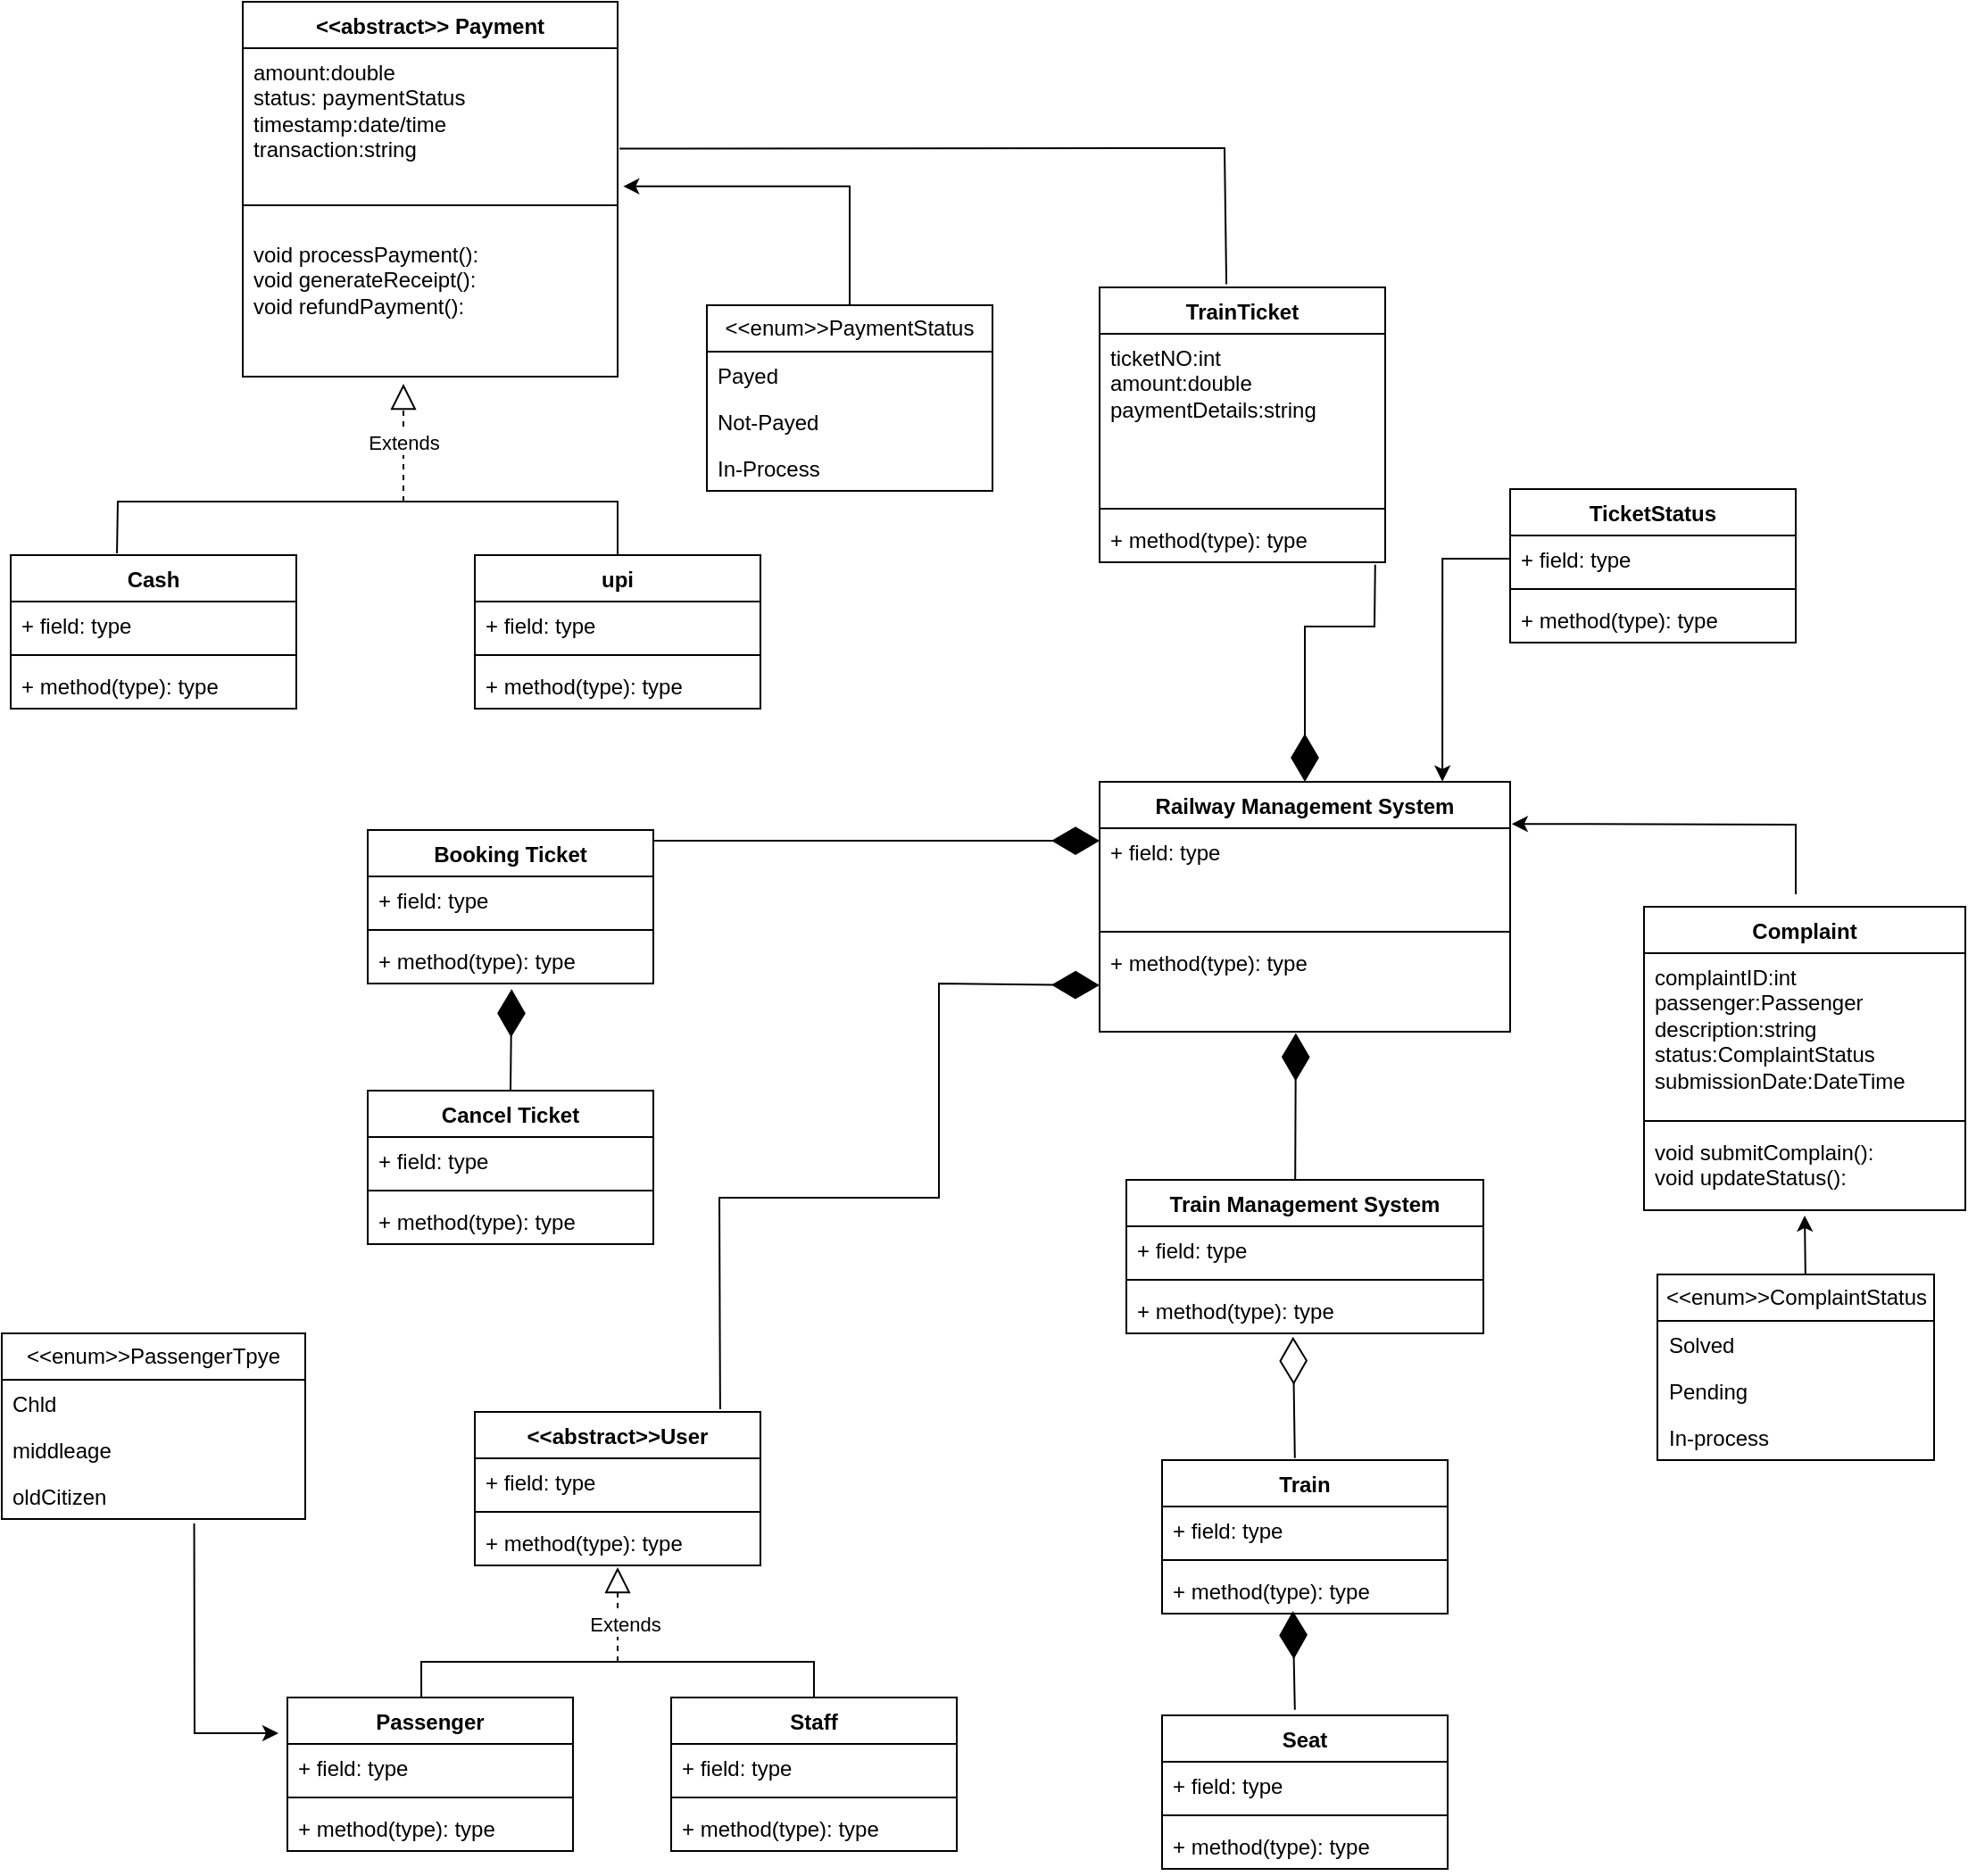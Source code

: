 <mxfile version="26.1.3">
  <diagram name="Page-1" id="0LplpwugG9WD71_XOVl7">
    <mxGraphModel dx="1831" dy="1996" grid="1" gridSize="10" guides="1" tooltips="1" connect="1" arrows="1" fold="1" page="1" pageScale="1" pageWidth="850" pageHeight="1100" math="0" shadow="0">
      <root>
        <mxCell id="0" />
        <mxCell id="1" parent="0" />
        <mxCell id="DMNaxNaqKt3KZPqngeq9-5" value="&amp;lt;&amp;lt;enum&amp;gt;&amp;gt;PaymentStatus" style="swimlane;fontStyle=0;childLayout=stackLayout;horizontal=1;startSize=26;fillColor=none;horizontalStack=0;resizeParent=1;resizeParentMax=0;resizeLast=0;collapsible=1;marginBottom=0;whiteSpace=wrap;html=1;" vertex="1" parent="1">
          <mxGeometry x="670" y="-140" width="160" height="104" as="geometry" />
        </mxCell>
        <mxCell id="DMNaxNaqKt3KZPqngeq9-6" value="Payed" style="text;strokeColor=none;fillColor=none;align=left;verticalAlign=top;spacingLeft=4;spacingRight=4;overflow=hidden;rotatable=0;points=[[0,0.5],[1,0.5]];portConstraint=eastwest;whiteSpace=wrap;html=1;" vertex="1" parent="DMNaxNaqKt3KZPqngeq9-5">
          <mxGeometry y="26" width="160" height="26" as="geometry" />
        </mxCell>
        <mxCell id="DMNaxNaqKt3KZPqngeq9-7" value="Not-Payed" style="text;strokeColor=none;fillColor=none;align=left;verticalAlign=top;spacingLeft=4;spacingRight=4;overflow=hidden;rotatable=0;points=[[0,0.5],[1,0.5]];portConstraint=eastwest;whiteSpace=wrap;html=1;" vertex="1" parent="DMNaxNaqKt3KZPqngeq9-5">
          <mxGeometry y="52" width="160" height="26" as="geometry" />
        </mxCell>
        <mxCell id="DMNaxNaqKt3KZPqngeq9-8" value="In-Process" style="text;strokeColor=none;fillColor=none;align=left;verticalAlign=top;spacingLeft=4;spacingRight=4;overflow=hidden;rotatable=0;points=[[0,0.5],[1,0.5]];portConstraint=eastwest;whiteSpace=wrap;html=1;" vertex="1" parent="DMNaxNaqKt3KZPqngeq9-5">
          <mxGeometry y="78" width="160" height="26" as="geometry" />
        </mxCell>
        <mxCell id="DMNaxNaqKt3KZPqngeq9-9" value="&amp;lt;&amp;lt;enum&amp;gt;&amp;gt;PassengerTpye" style="swimlane;fontStyle=0;childLayout=stackLayout;horizontal=1;startSize=26;fillColor=none;horizontalStack=0;resizeParent=1;resizeParentMax=0;resizeLast=0;collapsible=1;marginBottom=0;whiteSpace=wrap;html=1;" vertex="1" parent="1">
          <mxGeometry x="275" y="436" width="170" height="104" as="geometry" />
        </mxCell>
        <mxCell id="DMNaxNaqKt3KZPqngeq9-10" value="Chld" style="text;strokeColor=none;fillColor=none;align=left;verticalAlign=top;spacingLeft=4;spacingRight=4;overflow=hidden;rotatable=0;points=[[0,0.5],[1,0.5]];portConstraint=eastwest;whiteSpace=wrap;html=1;" vertex="1" parent="DMNaxNaqKt3KZPqngeq9-9">
          <mxGeometry y="26" width="170" height="26" as="geometry" />
        </mxCell>
        <mxCell id="DMNaxNaqKt3KZPqngeq9-11" value="middleage" style="text;strokeColor=none;fillColor=none;align=left;verticalAlign=top;spacingLeft=4;spacingRight=4;overflow=hidden;rotatable=0;points=[[0,0.5],[1,0.5]];portConstraint=eastwest;whiteSpace=wrap;html=1;" vertex="1" parent="DMNaxNaqKt3KZPqngeq9-9">
          <mxGeometry y="52" width="170" height="26" as="geometry" />
        </mxCell>
        <mxCell id="DMNaxNaqKt3KZPqngeq9-12" value="oldCitizen" style="text;strokeColor=none;fillColor=none;align=left;verticalAlign=top;spacingLeft=4;spacingRight=4;overflow=hidden;rotatable=0;points=[[0,0.5],[1,0.5]];portConstraint=eastwest;whiteSpace=wrap;html=1;" vertex="1" parent="DMNaxNaqKt3KZPqngeq9-9">
          <mxGeometry y="78" width="170" height="26" as="geometry" />
        </mxCell>
        <mxCell id="DMNaxNaqKt3KZPqngeq9-17" value="upi" style="swimlane;fontStyle=1;align=center;verticalAlign=top;childLayout=stackLayout;horizontal=1;startSize=26;horizontalStack=0;resizeParent=1;resizeParentMax=0;resizeLast=0;collapsible=1;marginBottom=0;whiteSpace=wrap;html=1;" vertex="1" parent="1">
          <mxGeometry x="540" width="160" height="86" as="geometry" />
        </mxCell>
        <mxCell id="DMNaxNaqKt3KZPqngeq9-18" value="+ field: type" style="text;strokeColor=none;fillColor=none;align=left;verticalAlign=top;spacingLeft=4;spacingRight=4;overflow=hidden;rotatable=0;points=[[0,0.5],[1,0.5]];portConstraint=eastwest;whiteSpace=wrap;html=1;" vertex="1" parent="DMNaxNaqKt3KZPqngeq9-17">
          <mxGeometry y="26" width="160" height="26" as="geometry" />
        </mxCell>
        <mxCell id="DMNaxNaqKt3KZPqngeq9-19" value="" style="line;strokeWidth=1;fillColor=none;align=left;verticalAlign=middle;spacingTop=-1;spacingLeft=3;spacingRight=3;rotatable=0;labelPosition=right;points=[];portConstraint=eastwest;strokeColor=inherit;" vertex="1" parent="DMNaxNaqKt3KZPqngeq9-17">
          <mxGeometry y="52" width="160" height="8" as="geometry" />
        </mxCell>
        <mxCell id="DMNaxNaqKt3KZPqngeq9-20" value="+ method(type): type" style="text;strokeColor=none;fillColor=none;align=left;verticalAlign=top;spacingLeft=4;spacingRight=4;overflow=hidden;rotatable=0;points=[[0,0.5],[1,0.5]];portConstraint=eastwest;whiteSpace=wrap;html=1;" vertex="1" parent="DMNaxNaqKt3KZPqngeq9-17">
          <mxGeometry y="60" width="160" height="26" as="geometry" />
        </mxCell>
        <mxCell id="DMNaxNaqKt3KZPqngeq9-21" value="Railway Management System" style="swimlane;fontStyle=1;align=center;verticalAlign=top;childLayout=stackLayout;horizontal=1;startSize=26;horizontalStack=0;resizeParent=1;resizeParentMax=0;resizeLast=0;collapsible=1;marginBottom=0;whiteSpace=wrap;html=1;" vertex="1" parent="1">
          <mxGeometry x="890" y="127" width="230" height="140" as="geometry" />
        </mxCell>
        <mxCell id="DMNaxNaqKt3KZPqngeq9-22" value="+ field: type" style="text;strokeColor=none;fillColor=none;align=left;verticalAlign=top;spacingLeft=4;spacingRight=4;overflow=hidden;rotatable=0;points=[[0,0.5],[1,0.5]];portConstraint=eastwest;whiteSpace=wrap;html=1;" vertex="1" parent="DMNaxNaqKt3KZPqngeq9-21">
          <mxGeometry y="26" width="230" height="54" as="geometry" />
        </mxCell>
        <mxCell id="DMNaxNaqKt3KZPqngeq9-23" value="" style="line;strokeWidth=1;fillColor=none;align=left;verticalAlign=middle;spacingTop=-1;spacingLeft=3;spacingRight=3;rotatable=0;labelPosition=right;points=[];portConstraint=eastwest;strokeColor=inherit;" vertex="1" parent="DMNaxNaqKt3KZPqngeq9-21">
          <mxGeometry y="80" width="230" height="8" as="geometry" />
        </mxCell>
        <mxCell id="DMNaxNaqKt3KZPqngeq9-24" value="+ method(type): type" style="text;strokeColor=none;fillColor=none;align=left;verticalAlign=top;spacingLeft=4;spacingRight=4;overflow=hidden;rotatable=0;points=[[0,0.5],[1,0.5]];portConstraint=eastwest;whiteSpace=wrap;html=1;" vertex="1" parent="DMNaxNaqKt3KZPqngeq9-21">
          <mxGeometry y="88" width="230" height="52" as="geometry" />
        </mxCell>
        <mxCell id="DMNaxNaqKt3KZPqngeq9-25" value="Complaint" style="swimlane;fontStyle=1;align=center;verticalAlign=top;childLayout=stackLayout;horizontal=1;startSize=26;horizontalStack=0;resizeParent=1;resizeParentMax=0;resizeLast=0;collapsible=1;marginBottom=0;whiteSpace=wrap;html=1;" vertex="1" parent="1">
          <mxGeometry x="1195" y="197" width="180" height="170" as="geometry" />
        </mxCell>
        <mxCell id="DMNaxNaqKt3KZPqngeq9-26" value="complaintID:int&lt;div&gt;passenger:Passenger&lt;/div&gt;&lt;div&gt;description:string&lt;/div&gt;&lt;div&gt;status:ComplaintStatus&lt;/div&gt;&lt;div&gt;submissionDate:DateTime&lt;/div&gt;" style="text;strokeColor=none;fillColor=none;align=left;verticalAlign=top;spacingLeft=4;spacingRight=4;overflow=hidden;rotatable=0;points=[[0,0.5],[1,0.5]];portConstraint=eastwest;whiteSpace=wrap;html=1;" vertex="1" parent="DMNaxNaqKt3KZPqngeq9-25">
          <mxGeometry y="26" width="180" height="90" as="geometry" />
        </mxCell>
        <mxCell id="DMNaxNaqKt3KZPqngeq9-27" value="" style="line;strokeWidth=1;fillColor=none;align=left;verticalAlign=middle;spacingTop=-1;spacingLeft=3;spacingRight=3;rotatable=0;labelPosition=right;points=[];portConstraint=eastwest;strokeColor=inherit;" vertex="1" parent="DMNaxNaqKt3KZPqngeq9-25">
          <mxGeometry y="116" width="180" height="8" as="geometry" />
        </mxCell>
        <mxCell id="DMNaxNaqKt3KZPqngeq9-28" value="void submitComplain():&lt;div&gt;void updateStatus():&lt;/div&gt;" style="text;strokeColor=none;fillColor=none;align=left;verticalAlign=top;spacingLeft=4;spacingRight=4;overflow=hidden;rotatable=0;points=[[0,0.5],[1,0.5]];portConstraint=eastwest;whiteSpace=wrap;html=1;" vertex="1" parent="DMNaxNaqKt3KZPqngeq9-25">
          <mxGeometry y="124" width="180" height="46" as="geometry" />
        </mxCell>
        <mxCell id="DMNaxNaqKt3KZPqngeq9-29" value="Train Management System" style="swimlane;fontStyle=1;align=center;verticalAlign=top;childLayout=stackLayout;horizontal=1;startSize=26;horizontalStack=0;resizeParent=1;resizeParentMax=0;resizeLast=0;collapsible=1;marginBottom=0;whiteSpace=wrap;html=1;" vertex="1" parent="1">
          <mxGeometry x="905" y="350" width="200" height="86" as="geometry" />
        </mxCell>
        <mxCell id="DMNaxNaqKt3KZPqngeq9-30" value="+ field: type" style="text;strokeColor=none;fillColor=none;align=left;verticalAlign=top;spacingLeft=4;spacingRight=4;overflow=hidden;rotatable=0;points=[[0,0.5],[1,0.5]];portConstraint=eastwest;whiteSpace=wrap;html=1;" vertex="1" parent="DMNaxNaqKt3KZPqngeq9-29">
          <mxGeometry y="26" width="200" height="26" as="geometry" />
        </mxCell>
        <mxCell id="DMNaxNaqKt3KZPqngeq9-31" value="" style="line;strokeWidth=1;fillColor=none;align=left;verticalAlign=middle;spacingTop=-1;spacingLeft=3;spacingRight=3;rotatable=0;labelPosition=right;points=[];portConstraint=eastwest;strokeColor=inherit;" vertex="1" parent="DMNaxNaqKt3KZPqngeq9-29">
          <mxGeometry y="52" width="200" height="8" as="geometry" />
        </mxCell>
        <mxCell id="DMNaxNaqKt3KZPqngeq9-32" value="+ method(type): type" style="text;strokeColor=none;fillColor=none;align=left;verticalAlign=top;spacingLeft=4;spacingRight=4;overflow=hidden;rotatable=0;points=[[0,0.5],[1,0.5]];portConstraint=eastwest;whiteSpace=wrap;html=1;" vertex="1" parent="DMNaxNaqKt3KZPqngeq9-29">
          <mxGeometry y="60" width="200" height="26" as="geometry" />
        </mxCell>
        <mxCell id="DMNaxNaqKt3KZPqngeq9-33" value="Train" style="swimlane;fontStyle=1;align=center;verticalAlign=top;childLayout=stackLayout;horizontal=1;startSize=26;horizontalStack=0;resizeParent=1;resizeParentMax=0;resizeLast=0;collapsible=1;marginBottom=0;whiteSpace=wrap;html=1;" vertex="1" parent="1">
          <mxGeometry x="925" y="507" width="160" height="86" as="geometry" />
        </mxCell>
        <mxCell id="DMNaxNaqKt3KZPqngeq9-34" value="+ field: type" style="text;strokeColor=none;fillColor=none;align=left;verticalAlign=top;spacingLeft=4;spacingRight=4;overflow=hidden;rotatable=0;points=[[0,0.5],[1,0.5]];portConstraint=eastwest;whiteSpace=wrap;html=1;" vertex="1" parent="DMNaxNaqKt3KZPqngeq9-33">
          <mxGeometry y="26" width="160" height="26" as="geometry" />
        </mxCell>
        <mxCell id="DMNaxNaqKt3KZPqngeq9-35" value="" style="line;strokeWidth=1;fillColor=none;align=left;verticalAlign=middle;spacingTop=-1;spacingLeft=3;spacingRight=3;rotatable=0;labelPosition=right;points=[];portConstraint=eastwest;strokeColor=inherit;" vertex="1" parent="DMNaxNaqKt3KZPqngeq9-33">
          <mxGeometry y="52" width="160" height="8" as="geometry" />
        </mxCell>
        <mxCell id="DMNaxNaqKt3KZPqngeq9-36" value="+ method(type): type" style="text;strokeColor=none;fillColor=none;align=left;verticalAlign=top;spacingLeft=4;spacingRight=4;overflow=hidden;rotatable=0;points=[[0,0.5],[1,0.5]];portConstraint=eastwest;whiteSpace=wrap;html=1;" vertex="1" parent="DMNaxNaqKt3KZPqngeq9-33">
          <mxGeometry y="60" width="160" height="26" as="geometry" />
        </mxCell>
        <mxCell id="DMNaxNaqKt3KZPqngeq9-37" value="Seat" style="swimlane;fontStyle=1;align=center;verticalAlign=top;childLayout=stackLayout;horizontal=1;startSize=26;horizontalStack=0;resizeParent=1;resizeParentMax=0;resizeLast=0;collapsible=1;marginBottom=0;whiteSpace=wrap;html=1;" vertex="1" parent="1">
          <mxGeometry x="925" y="650" width="160" height="86" as="geometry" />
        </mxCell>
        <mxCell id="DMNaxNaqKt3KZPqngeq9-38" value="+ field: type" style="text;strokeColor=none;fillColor=none;align=left;verticalAlign=top;spacingLeft=4;spacingRight=4;overflow=hidden;rotatable=0;points=[[0,0.5],[1,0.5]];portConstraint=eastwest;whiteSpace=wrap;html=1;" vertex="1" parent="DMNaxNaqKt3KZPqngeq9-37">
          <mxGeometry y="26" width="160" height="26" as="geometry" />
        </mxCell>
        <mxCell id="DMNaxNaqKt3KZPqngeq9-39" value="" style="line;strokeWidth=1;fillColor=none;align=left;verticalAlign=middle;spacingTop=-1;spacingLeft=3;spacingRight=3;rotatable=0;labelPosition=right;points=[];portConstraint=eastwest;strokeColor=inherit;" vertex="1" parent="DMNaxNaqKt3KZPqngeq9-37">
          <mxGeometry y="52" width="160" height="8" as="geometry" />
        </mxCell>
        <mxCell id="DMNaxNaqKt3KZPqngeq9-40" value="+ method(type): type" style="text;strokeColor=none;fillColor=none;align=left;verticalAlign=top;spacingLeft=4;spacingRight=4;overflow=hidden;rotatable=0;points=[[0,0.5],[1,0.5]];portConstraint=eastwest;whiteSpace=wrap;html=1;" vertex="1" parent="DMNaxNaqKt3KZPqngeq9-37">
          <mxGeometry y="60" width="160" height="26" as="geometry" />
        </mxCell>
        <mxCell id="DMNaxNaqKt3KZPqngeq9-41" value="Cancel Ticket" style="swimlane;fontStyle=1;align=center;verticalAlign=top;childLayout=stackLayout;horizontal=1;startSize=26;horizontalStack=0;resizeParent=1;resizeParentMax=0;resizeLast=0;collapsible=1;marginBottom=0;whiteSpace=wrap;html=1;" vertex="1" parent="1">
          <mxGeometry x="480" y="300" width="160" height="86" as="geometry" />
        </mxCell>
        <mxCell id="DMNaxNaqKt3KZPqngeq9-42" value="+ field: type" style="text;strokeColor=none;fillColor=none;align=left;verticalAlign=top;spacingLeft=4;spacingRight=4;overflow=hidden;rotatable=0;points=[[0,0.5],[1,0.5]];portConstraint=eastwest;whiteSpace=wrap;html=1;" vertex="1" parent="DMNaxNaqKt3KZPqngeq9-41">
          <mxGeometry y="26" width="160" height="26" as="geometry" />
        </mxCell>
        <mxCell id="DMNaxNaqKt3KZPqngeq9-43" value="" style="line;strokeWidth=1;fillColor=none;align=left;verticalAlign=middle;spacingTop=-1;spacingLeft=3;spacingRight=3;rotatable=0;labelPosition=right;points=[];portConstraint=eastwest;strokeColor=inherit;" vertex="1" parent="DMNaxNaqKt3KZPqngeq9-41">
          <mxGeometry y="52" width="160" height="8" as="geometry" />
        </mxCell>
        <mxCell id="DMNaxNaqKt3KZPqngeq9-44" value="+ method(type): type" style="text;strokeColor=none;fillColor=none;align=left;verticalAlign=top;spacingLeft=4;spacingRight=4;overflow=hidden;rotatable=0;points=[[0,0.5],[1,0.5]];portConstraint=eastwest;whiteSpace=wrap;html=1;" vertex="1" parent="DMNaxNaqKt3KZPqngeq9-41">
          <mxGeometry y="60" width="160" height="26" as="geometry" />
        </mxCell>
        <mxCell id="DMNaxNaqKt3KZPqngeq9-45" value="Passenger" style="swimlane;fontStyle=1;align=center;verticalAlign=top;childLayout=stackLayout;horizontal=1;startSize=26;horizontalStack=0;resizeParent=1;resizeParentMax=0;resizeLast=0;collapsible=1;marginBottom=0;whiteSpace=wrap;html=1;" vertex="1" parent="1">
          <mxGeometry x="435" y="640" width="160" height="86" as="geometry" />
        </mxCell>
        <mxCell id="DMNaxNaqKt3KZPqngeq9-46" value="+ field: type" style="text;strokeColor=none;fillColor=none;align=left;verticalAlign=top;spacingLeft=4;spacingRight=4;overflow=hidden;rotatable=0;points=[[0,0.5],[1,0.5]];portConstraint=eastwest;whiteSpace=wrap;html=1;" vertex="1" parent="DMNaxNaqKt3KZPqngeq9-45">
          <mxGeometry y="26" width="160" height="26" as="geometry" />
        </mxCell>
        <mxCell id="DMNaxNaqKt3KZPqngeq9-47" value="" style="line;strokeWidth=1;fillColor=none;align=left;verticalAlign=middle;spacingTop=-1;spacingLeft=3;spacingRight=3;rotatable=0;labelPosition=right;points=[];portConstraint=eastwest;strokeColor=inherit;" vertex="1" parent="DMNaxNaqKt3KZPqngeq9-45">
          <mxGeometry y="52" width="160" height="8" as="geometry" />
        </mxCell>
        <mxCell id="DMNaxNaqKt3KZPqngeq9-48" value="+ method(type): type" style="text;strokeColor=none;fillColor=none;align=left;verticalAlign=top;spacingLeft=4;spacingRight=4;overflow=hidden;rotatable=0;points=[[0,0.5],[1,0.5]];portConstraint=eastwest;whiteSpace=wrap;html=1;" vertex="1" parent="DMNaxNaqKt3KZPqngeq9-45">
          <mxGeometry y="60" width="160" height="26" as="geometry" />
        </mxCell>
        <mxCell id="DMNaxNaqKt3KZPqngeq9-49" value="&amp;lt;&amp;lt;abstract&amp;gt;&amp;gt;User" style="swimlane;fontStyle=1;align=center;verticalAlign=top;childLayout=stackLayout;horizontal=1;startSize=26;horizontalStack=0;resizeParent=1;resizeParentMax=0;resizeLast=0;collapsible=1;marginBottom=0;whiteSpace=wrap;html=1;" vertex="1" parent="1">
          <mxGeometry x="540" y="480" width="160" height="86" as="geometry" />
        </mxCell>
        <mxCell id="DMNaxNaqKt3KZPqngeq9-50" value="+ field: type" style="text;strokeColor=none;fillColor=none;align=left;verticalAlign=top;spacingLeft=4;spacingRight=4;overflow=hidden;rotatable=0;points=[[0,0.5],[1,0.5]];portConstraint=eastwest;whiteSpace=wrap;html=1;" vertex="1" parent="DMNaxNaqKt3KZPqngeq9-49">
          <mxGeometry y="26" width="160" height="26" as="geometry" />
        </mxCell>
        <mxCell id="DMNaxNaqKt3KZPqngeq9-51" value="" style="line;strokeWidth=1;fillColor=none;align=left;verticalAlign=middle;spacingTop=-1;spacingLeft=3;spacingRight=3;rotatable=0;labelPosition=right;points=[];portConstraint=eastwest;strokeColor=inherit;" vertex="1" parent="DMNaxNaqKt3KZPqngeq9-49">
          <mxGeometry y="52" width="160" height="8" as="geometry" />
        </mxCell>
        <mxCell id="DMNaxNaqKt3KZPqngeq9-52" value="+ method(type): type" style="text;strokeColor=none;fillColor=none;align=left;verticalAlign=top;spacingLeft=4;spacingRight=4;overflow=hidden;rotatable=0;points=[[0,0.5],[1,0.5]];portConstraint=eastwest;whiteSpace=wrap;html=1;" vertex="1" parent="DMNaxNaqKt3KZPqngeq9-49">
          <mxGeometry y="60" width="160" height="26" as="geometry" />
        </mxCell>
        <mxCell id="DMNaxNaqKt3KZPqngeq9-53" value="Booking Ticket" style="swimlane;fontStyle=1;align=center;verticalAlign=top;childLayout=stackLayout;horizontal=1;startSize=26;horizontalStack=0;resizeParent=1;resizeParentMax=0;resizeLast=0;collapsible=1;marginBottom=0;whiteSpace=wrap;html=1;" vertex="1" parent="1">
          <mxGeometry x="480" y="154" width="160" height="86" as="geometry" />
        </mxCell>
        <mxCell id="DMNaxNaqKt3KZPqngeq9-54" value="+ field: type" style="text;strokeColor=none;fillColor=none;align=left;verticalAlign=top;spacingLeft=4;spacingRight=4;overflow=hidden;rotatable=0;points=[[0,0.5],[1,0.5]];portConstraint=eastwest;whiteSpace=wrap;html=1;" vertex="1" parent="DMNaxNaqKt3KZPqngeq9-53">
          <mxGeometry y="26" width="160" height="26" as="geometry" />
        </mxCell>
        <mxCell id="DMNaxNaqKt3KZPqngeq9-55" value="" style="line;strokeWidth=1;fillColor=none;align=left;verticalAlign=middle;spacingTop=-1;spacingLeft=3;spacingRight=3;rotatable=0;labelPosition=right;points=[];portConstraint=eastwest;strokeColor=inherit;" vertex="1" parent="DMNaxNaqKt3KZPqngeq9-53">
          <mxGeometry y="52" width="160" height="8" as="geometry" />
        </mxCell>
        <mxCell id="DMNaxNaqKt3KZPqngeq9-56" value="+ method(type): type" style="text;strokeColor=none;fillColor=none;align=left;verticalAlign=top;spacingLeft=4;spacingRight=4;overflow=hidden;rotatable=0;points=[[0,0.5],[1,0.5]];portConstraint=eastwest;whiteSpace=wrap;html=1;" vertex="1" parent="DMNaxNaqKt3KZPqngeq9-53">
          <mxGeometry y="60" width="160" height="26" as="geometry" />
        </mxCell>
        <mxCell id="DMNaxNaqKt3KZPqngeq9-61" value="&amp;lt;&amp;lt;abstract&amp;gt;&amp;gt; Payment" style="swimlane;fontStyle=1;align=center;verticalAlign=top;childLayout=stackLayout;horizontal=1;startSize=26;horizontalStack=0;resizeParent=1;resizeParentMax=0;resizeLast=0;collapsible=1;marginBottom=0;whiteSpace=wrap;html=1;" vertex="1" parent="1">
          <mxGeometry x="410" y="-310" width="210" height="210" as="geometry" />
        </mxCell>
        <mxCell id="DMNaxNaqKt3KZPqngeq9-62" value="amount:double&lt;div&gt;status: paymentStatus&lt;/div&gt;&lt;div&gt;timestamp:date/time&lt;/div&gt;&lt;div&gt;transaction:string&lt;/div&gt;" style="text;strokeColor=none;fillColor=none;align=left;verticalAlign=top;spacingLeft=4;spacingRight=4;overflow=hidden;rotatable=0;points=[[0,0.5],[1,0.5]];portConstraint=eastwest;whiteSpace=wrap;html=1;" vertex="1" parent="DMNaxNaqKt3KZPqngeq9-61">
          <mxGeometry y="26" width="210" height="74" as="geometry" />
        </mxCell>
        <mxCell id="DMNaxNaqKt3KZPqngeq9-63" value="" style="line;strokeWidth=1;fillColor=none;align=left;verticalAlign=middle;spacingTop=-1;spacingLeft=3;spacingRight=3;rotatable=0;labelPosition=right;points=[];portConstraint=eastwest;strokeColor=inherit;" vertex="1" parent="DMNaxNaqKt3KZPqngeq9-61">
          <mxGeometry y="100" width="210" height="28" as="geometry" />
        </mxCell>
        <mxCell id="DMNaxNaqKt3KZPqngeq9-64" value="void processPayment():&lt;div&gt;void generateReceipt():&lt;/div&gt;&lt;div&gt;void refundPayment():&lt;/div&gt;" style="text;strokeColor=none;fillColor=none;align=left;verticalAlign=top;spacingLeft=4;spacingRight=4;overflow=hidden;rotatable=0;points=[[0,0.5],[1,0.5]];portConstraint=eastwest;whiteSpace=wrap;html=1;" vertex="1" parent="DMNaxNaqKt3KZPqngeq9-61">
          <mxGeometry y="128" width="210" height="82" as="geometry" />
        </mxCell>
        <mxCell id="DMNaxNaqKt3KZPqngeq9-67" value="Cash" style="swimlane;fontStyle=1;align=center;verticalAlign=top;childLayout=stackLayout;horizontal=1;startSize=26;horizontalStack=0;resizeParent=1;resizeParentMax=0;resizeLast=0;collapsible=1;marginBottom=0;whiteSpace=wrap;html=1;" vertex="1" parent="1">
          <mxGeometry x="280" width="160" height="86" as="geometry" />
        </mxCell>
        <mxCell id="DMNaxNaqKt3KZPqngeq9-68" value="+ field: type" style="text;strokeColor=none;fillColor=none;align=left;verticalAlign=top;spacingLeft=4;spacingRight=4;overflow=hidden;rotatable=0;points=[[0,0.5],[1,0.5]];portConstraint=eastwest;whiteSpace=wrap;html=1;" vertex="1" parent="DMNaxNaqKt3KZPqngeq9-67">
          <mxGeometry y="26" width="160" height="26" as="geometry" />
        </mxCell>
        <mxCell id="DMNaxNaqKt3KZPqngeq9-69" value="" style="line;strokeWidth=1;fillColor=none;align=left;verticalAlign=middle;spacingTop=-1;spacingLeft=3;spacingRight=3;rotatable=0;labelPosition=right;points=[];portConstraint=eastwest;strokeColor=inherit;" vertex="1" parent="DMNaxNaqKt3KZPqngeq9-67">
          <mxGeometry y="52" width="160" height="8" as="geometry" />
        </mxCell>
        <mxCell id="DMNaxNaqKt3KZPqngeq9-70" value="+ method(type): type" style="text;strokeColor=none;fillColor=none;align=left;verticalAlign=top;spacingLeft=4;spacingRight=4;overflow=hidden;rotatable=0;points=[[0,0.5],[1,0.5]];portConstraint=eastwest;whiteSpace=wrap;html=1;" vertex="1" parent="DMNaxNaqKt3KZPqngeq9-67">
          <mxGeometry y="60" width="160" height="26" as="geometry" />
        </mxCell>
        <mxCell id="DMNaxNaqKt3KZPqngeq9-71" value="TrainTicket" style="swimlane;fontStyle=1;align=center;verticalAlign=top;childLayout=stackLayout;horizontal=1;startSize=26;horizontalStack=0;resizeParent=1;resizeParentMax=0;resizeLast=0;collapsible=1;marginBottom=0;whiteSpace=wrap;html=1;" vertex="1" parent="1">
          <mxGeometry x="890" y="-150" width="160" height="154" as="geometry" />
        </mxCell>
        <mxCell id="DMNaxNaqKt3KZPqngeq9-72" value="ticketNO:int&lt;div&gt;amount:double&lt;/div&gt;&lt;div&gt;paymentDetails:string&lt;/div&gt;" style="text;strokeColor=none;fillColor=none;align=left;verticalAlign=top;spacingLeft=4;spacingRight=4;overflow=hidden;rotatable=0;points=[[0,0.5],[1,0.5]];portConstraint=eastwest;whiteSpace=wrap;html=1;" vertex="1" parent="DMNaxNaqKt3KZPqngeq9-71">
          <mxGeometry y="26" width="160" height="94" as="geometry" />
        </mxCell>
        <mxCell id="DMNaxNaqKt3KZPqngeq9-73" value="" style="line;strokeWidth=1;fillColor=none;align=left;verticalAlign=middle;spacingTop=-1;spacingLeft=3;spacingRight=3;rotatable=0;labelPosition=right;points=[];portConstraint=eastwest;strokeColor=inherit;" vertex="1" parent="DMNaxNaqKt3KZPqngeq9-71">
          <mxGeometry y="120" width="160" height="8" as="geometry" />
        </mxCell>
        <mxCell id="DMNaxNaqKt3KZPqngeq9-74" value="+ method(type): type" style="text;strokeColor=none;fillColor=none;align=left;verticalAlign=top;spacingLeft=4;spacingRight=4;overflow=hidden;rotatable=0;points=[[0,0.5],[1,0.5]];portConstraint=eastwest;whiteSpace=wrap;html=1;" vertex="1" parent="DMNaxNaqKt3KZPqngeq9-71">
          <mxGeometry y="128" width="160" height="26" as="geometry" />
        </mxCell>
        <mxCell id="DMNaxNaqKt3KZPqngeq9-75" value="" style="endArrow=none;html=1;rounded=0;exitX=0.372;exitY=-0.012;exitDx=0;exitDy=0;exitPerimeter=0;entryX=0.5;entryY=0;entryDx=0;entryDy=0;" edge="1" parent="1" source="DMNaxNaqKt3KZPqngeq9-67" target="DMNaxNaqKt3KZPqngeq9-17">
          <mxGeometry width="50" height="50" relative="1" as="geometry">
            <mxPoint x="443" as="sourcePoint" />
            <mxPoint x="720" y="-30" as="targetPoint" />
            <Array as="points">
              <mxPoint x="340" y="-30" />
              <mxPoint x="620" y="-30" />
            </Array>
          </mxGeometry>
        </mxCell>
        <mxCell id="DMNaxNaqKt3KZPqngeq9-76" value="" style="endArrow=block;dashed=1;endFill=0;endSize=12;html=1;rounded=0;entryX=0.472;entryY=1.093;entryDx=0;entryDy=0;entryPerimeter=0;" edge="1" parent="1">
          <mxGeometry width="160" relative="1" as="geometry">
            <mxPoint x="500" y="-30" as="sourcePoint" />
            <mxPoint x="500.0" y="-96.002" as="targetPoint" />
          </mxGeometry>
        </mxCell>
        <mxCell id="DMNaxNaqKt3KZPqngeq9-90" value="Extends" style="edgeLabel;html=1;align=center;verticalAlign=middle;resizable=0;points=[];" vertex="1" connectable="0" parent="DMNaxNaqKt3KZPqngeq9-76">
          <mxGeometry x="0.004" relative="1" as="geometry">
            <mxPoint as="offset" />
          </mxGeometry>
        </mxCell>
        <mxCell id="DMNaxNaqKt3KZPqngeq9-78" value="" style="endArrow=diamondThin;endFill=1;endSize=24;html=1;rounded=0;exitX=0.473;exitY=-0.004;exitDx=0;exitDy=0;exitPerimeter=0;entryX=0.478;entryY=1.014;entryDx=0;entryDy=0;entryPerimeter=0;" edge="1" parent="1" source="DMNaxNaqKt3KZPqngeq9-29" target="DMNaxNaqKt3KZPqngeq9-24">
          <mxGeometry width="160" relative="1" as="geometry">
            <mxPoint x="800" y="370" as="sourcePoint" />
            <mxPoint x="960" y="370" as="targetPoint" />
          </mxGeometry>
        </mxCell>
        <mxCell id="DMNaxNaqKt3KZPqngeq9-79" value="" style="endArrow=diamondThin;endFill=0;endSize=24;html=1;rounded=0;entryX=0.467;entryY=1.072;entryDx=0;entryDy=0;entryPerimeter=0;exitX=0.465;exitY=-0.013;exitDx=0;exitDy=0;exitPerimeter=0;" edge="1" parent="1" source="DMNaxNaqKt3KZPqngeq9-33" target="DMNaxNaqKt3KZPqngeq9-32">
          <mxGeometry width="160" relative="1" as="geometry">
            <mxPoint x="960" y="570" as="sourcePoint" />
            <mxPoint x="960" y="530" as="targetPoint" />
          </mxGeometry>
        </mxCell>
        <mxCell id="DMNaxNaqKt3KZPqngeq9-80" value="" style="endArrow=diamondThin;endFill=1;endSize=24;html=1;rounded=0;exitX=0.465;exitY=-0.036;exitDx=0;exitDy=0;exitPerimeter=0;entryX=0.458;entryY=0.945;entryDx=0;entryDy=0;entryPerimeter=0;" edge="1" parent="1" source="DMNaxNaqKt3KZPqngeq9-37" target="DMNaxNaqKt3KZPqngeq9-36">
          <mxGeometry width="160" relative="1" as="geometry">
            <mxPoint x="1000" y="750" as="sourcePoint" />
            <mxPoint x="1000" y="640" as="targetPoint" />
          </mxGeometry>
        </mxCell>
        <mxCell id="DMNaxNaqKt3KZPqngeq9-81" value="&amp;lt;&amp;lt;enum&amp;gt;&amp;gt;ComplaintStatus" style="swimlane;fontStyle=0;childLayout=stackLayout;horizontal=1;startSize=26;fillColor=none;horizontalStack=0;resizeParent=1;resizeParentMax=0;resizeLast=0;collapsible=1;marginBottom=0;whiteSpace=wrap;html=1;" vertex="1" parent="1">
          <mxGeometry x="1202.5" y="403" width="155" height="104" as="geometry" />
        </mxCell>
        <mxCell id="DMNaxNaqKt3KZPqngeq9-82" value="Solved" style="text;strokeColor=none;fillColor=none;align=left;verticalAlign=top;spacingLeft=4;spacingRight=4;overflow=hidden;rotatable=0;points=[[0,0.5],[1,0.5]];portConstraint=eastwest;whiteSpace=wrap;html=1;" vertex="1" parent="DMNaxNaqKt3KZPqngeq9-81">
          <mxGeometry y="26" width="155" height="26" as="geometry" />
        </mxCell>
        <mxCell id="DMNaxNaqKt3KZPqngeq9-83" value="Pending" style="text;strokeColor=none;fillColor=none;align=left;verticalAlign=top;spacingLeft=4;spacingRight=4;overflow=hidden;rotatable=0;points=[[0,0.5],[1,0.5]];portConstraint=eastwest;whiteSpace=wrap;html=1;" vertex="1" parent="DMNaxNaqKt3KZPqngeq9-81">
          <mxGeometry y="52" width="155" height="26" as="geometry" />
        </mxCell>
        <mxCell id="DMNaxNaqKt3KZPqngeq9-84" value="In-process" style="text;strokeColor=none;fillColor=none;align=left;verticalAlign=top;spacingLeft=4;spacingRight=4;overflow=hidden;rotatable=0;points=[[0,0.5],[1,0.5]];portConstraint=eastwest;whiteSpace=wrap;html=1;" vertex="1" parent="DMNaxNaqKt3KZPqngeq9-81">
          <mxGeometry y="78" width="155" height="26" as="geometry" />
        </mxCell>
        <mxCell id="DMNaxNaqKt3KZPqngeq9-86" value="" style="endArrow=none;html=1;rounded=0;exitX=1.005;exitY=0.76;exitDx=0;exitDy=0;exitPerimeter=0;entryX=0.444;entryY=-0.011;entryDx=0;entryDy=0;entryPerimeter=0;" edge="1" parent="1" source="DMNaxNaqKt3KZPqngeq9-62" target="DMNaxNaqKt3KZPqngeq9-71">
          <mxGeometry width="50" height="50" relative="1" as="geometry">
            <mxPoint x="810" y="-210" as="sourcePoint" />
            <mxPoint x="860" y="-260" as="targetPoint" />
            <Array as="points">
              <mxPoint x="960" y="-228" />
            </Array>
          </mxGeometry>
        </mxCell>
        <mxCell id="DMNaxNaqKt3KZPqngeq9-87" value="" style="endArrow=diamondThin;endFill=1;endSize=24;html=1;rounded=0;entryX=0.5;entryY=0;entryDx=0;entryDy=0;exitX=0.965;exitY=1.051;exitDx=0;exitDy=0;exitPerimeter=0;" edge="1" parent="1" source="DMNaxNaqKt3KZPqngeq9-74" target="DMNaxNaqKt3KZPqngeq9-21">
          <mxGeometry width="160" relative="1" as="geometry">
            <mxPoint x="1005" y="10" as="sourcePoint" />
            <mxPoint x="1030" y="200" as="targetPoint" />
            <Array as="points">
              <mxPoint x="1044" y="40" />
              <mxPoint x="1005" y="40" />
            </Array>
          </mxGeometry>
        </mxCell>
        <mxCell id="DMNaxNaqKt3KZPqngeq9-89" value="" style="endArrow=classic;html=1;rounded=0;entryX=1.004;entryY=-0.045;entryDx=0;entryDy=0;entryPerimeter=0;" edge="1" parent="1" target="DMNaxNaqKt3KZPqngeq9-22">
          <mxGeometry width="50" height="50" relative="1" as="geometry">
            <mxPoint x="1280" y="190" as="sourcePoint" />
            <mxPoint x="1240" y="120" as="targetPoint" />
            <Array as="points">
              <mxPoint x="1280" y="151" />
            </Array>
          </mxGeometry>
        </mxCell>
        <mxCell id="DMNaxNaqKt3KZPqngeq9-91" value="Staff" style="swimlane;fontStyle=1;align=center;verticalAlign=top;childLayout=stackLayout;horizontal=1;startSize=26;horizontalStack=0;resizeParent=1;resizeParentMax=0;resizeLast=0;collapsible=1;marginBottom=0;whiteSpace=wrap;html=1;" vertex="1" parent="1">
          <mxGeometry x="650" y="640" width="160" height="86" as="geometry" />
        </mxCell>
        <mxCell id="DMNaxNaqKt3KZPqngeq9-92" value="+ field: type" style="text;strokeColor=none;fillColor=none;align=left;verticalAlign=top;spacingLeft=4;spacingRight=4;overflow=hidden;rotatable=0;points=[[0,0.5],[1,0.5]];portConstraint=eastwest;whiteSpace=wrap;html=1;" vertex="1" parent="DMNaxNaqKt3KZPqngeq9-91">
          <mxGeometry y="26" width="160" height="26" as="geometry" />
        </mxCell>
        <mxCell id="DMNaxNaqKt3KZPqngeq9-93" value="" style="line;strokeWidth=1;fillColor=none;align=left;verticalAlign=middle;spacingTop=-1;spacingLeft=3;spacingRight=3;rotatable=0;labelPosition=right;points=[];portConstraint=eastwest;strokeColor=inherit;" vertex="1" parent="DMNaxNaqKt3KZPqngeq9-91">
          <mxGeometry y="52" width="160" height="8" as="geometry" />
        </mxCell>
        <mxCell id="DMNaxNaqKt3KZPqngeq9-94" value="+ method(type): type" style="text;strokeColor=none;fillColor=none;align=left;verticalAlign=top;spacingLeft=4;spacingRight=4;overflow=hidden;rotatable=0;points=[[0,0.5],[1,0.5]];portConstraint=eastwest;whiteSpace=wrap;html=1;" vertex="1" parent="DMNaxNaqKt3KZPqngeq9-91">
          <mxGeometry y="60" width="160" height="26" as="geometry" />
        </mxCell>
        <mxCell id="DMNaxNaqKt3KZPqngeq9-95" value="" style="endArrow=none;html=1;rounded=0;exitX=0.469;exitY=0;exitDx=0;exitDy=0;exitPerimeter=0;entryX=0.5;entryY=0;entryDx=0;entryDy=0;" edge="1" parent="1" source="DMNaxNaqKt3KZPqngeq9-45" target="DMNaxNaqKt3KZPqngeq9-91">
          <mxGeometry width="50" height="50" relative="1" as="geometry">
            <mxPoint x="480" y="620" as="sourcePoint" />
            <mxPoint x="740" y="620" as="targetPoint" />
            <Array as="points">
              <mxPoint x="510" y="620" />
              <mxPoint x="730" y="620" />
            </Array>
          </mxGeometry>
        </mxCell>
        <mxCell id="DMNaxNaqKt3KZPqngeq9-96" value="" style="endArrow=block;dashed=1;endFill=0;endSize=12;html=1;rounded=0;" edge="1" parent="1">
          <mxGeometry width="160" relative="1" as="geometry">
            <mxPoint x="620" y="620" as="sourcePoint" />
            <mxPoint x="620" y="567" as="targetPoint" />
          </mxGeometry>
        </mxCell>
        <mxCell id="DMNaxNaqKt3KZPqngeq9-108" value="Extends" style="edgeLabel;html=1;align=center;verticalAlign=middle;resizable=0;points=[];" vertex="1" connectable="0" parent="DMNaxNaqKt3KZPqngeq9-96">
          <mxGeometry x="-0.182" y="-4" relative="1" as="geometry">
            <mxPoint as="offset" />
          </mxGeometry>
        </mxCell>
        <mxCell id="DMNaxNaqKt3KZPqngeq9-97" value="" style="endArrow=diamondThin;endFill=1;endSize=24;html=1;rounded=0;exitX=0.859;exitY=-0.018;exitDx=0;exitDy=0;exitPerimeter=0;entryX=0;entryY=0.5;entryDx=0;entryDy=0;" edge="1" parent="1" source="DMNaxNaqKt3KZPqngeq9-49" target="DMNaxNaqKt3KZPqngeq9-24">
          <mxGeometry width="160" relative="1" as="geometry">
            <mxPoint x="730" y="250" as="sourcePoint" />
            <mxPoint x="890" y="250" as="targetPoint" />
            <Array as="points">
              <mxPoint x="677" y="360" />
              <mxPoint x="800" y="360" />
              <mxPoint x="800" y="240" />
            </Array>
          </mxGeometry>
        </mxCell>
        <mxCell id="DMNaxNaqKt3KZPqngeq9-98" value="" style="endArrow=diamondThin;endFill=1;endSize=24;html=1;rounded=0;entryX=0.504;entryY=1.122;entryDx=0;entryDy=0;entryPerimeter=0;exitX=0.5;exitY=0;exitDx=0;exitDy=0;" edge="1" parent="1" source="DMNaxNaqKt3KZPqngeq9-41" target="DMNaxNaqKt3KZPqngeq9-56">
          <mxGeometry width="160" relative="1" as="geometry">
            <mxPoint x="560" y="290" as="sourcePoint" />
            <mxPoint x="560" y="250" as="targetPoint" />
          </mxGeometry>
        </mxCell>
        <mxCell id="DMNaxNaqKt3KZPqngeq9-99" value="" style="endArrow=diamondThin;endFill=1;endSize=24;html=1;rounded=0;exitX=1;exitY=0.07;exitDx=0;exitDy=0;exitPerimeter=0;entryX=0;entryY=0.13;entryDx=0;entryDy=0;entryPerimeter=0;" edge="1" parent="1" source="DMNaxNaqKt3KZPqngeq9-53" target="DMNaxNaqKt3KZPqngeq9-22">
          <mxGeometry width="160" relative="1" as="geometry">
            <mxPoint x="720" y="160" as="sourcePoint" />
            <mxPoint x="880" y="160" as="targetPoint" />
          </mxGeometry>
        </mxCell>
        <mxCell id="DMNaxNaqKt3KZPqngeq9-100" value="TicketStatus" style="swimlane;fontStyle=1;align=center;verticalAlign=top;childLayout=stackLayout;horizontal=1;startSize=26;horizontalStack=0;resizeParent=1;resizeParentMax=0;resizeLast=0;collapsible=1;marginBottom=0;whiteSpace=wrap;html=1;" vertex="1" parent="1">
          <mxGeometry x="1120" y="-37" width="160" height="86" as="geometry" />
        </mxCell>
        <mxCell id="DMNaxNaqKt3KZPqngeq9-101" value="+ field: type" style="text;strokeColor=none;fillColor=none;align=left;verticalAlign=top;spacingLeft=4;spacingRight=4;overflow=hidden;rotatable=0;points=[[0,0.5],[1,0.5]];portConstraint=eastwest;whiteSpace=wrap;html=1;" vertex="1" parent="DMNaxNaqKt3KZPqngeq9-100">
          <mxGeometry y="26" width="160" height="26" as="geometry" />
        </mxCell>
        <mxCell id="DMNaxNaqKt3KZPqngeq9-102" value="" style="line;strokeWidth=1;fillColor=none;align=left;verticalAlign=middle;spacingTop=-1;spacingLeft=3;spacingRight=3;rotatable=0;labelPosition=right;points=[];portConstraint=eastwest;strokeColor=inherit;" vertex="1" parent="DMNaxNaqKt3KZPqngeq9-100">
          <mxGeometry y="52" width="160" height="8" as="geometry" />
        </mxCell>
        <mxCell id="DMNaxNaqKt3KZPqngeq9-103" value="+ method(type): type" style="text;strokeColor=none;fillColor=none;align=left;verticalAlign=top;spacingLeft=4;spacingRight=4;overflow=hidden;rotatable=0;points=[[0,0.5],[1,0.5]];portConstraint=eastwest;whiteSpace=wrap;html=1;" vertex="1" parent="DMNaxNaqKt3KZPqngeq9-100">
          <mxGeometry y="60" width="160" height="26" as="geometry" />
        </mxCell>
        <mxCell id="DMNaxNaqKt3KZPqngeq9-104" style="edgeStyle=orthogonalEdgeStyle;rounded=0;orthogonalLoop=1;jettySize=auto;html=1;exitX=0;exitY=0.5;exitDx=0;exitDy=0;entryX=0.835;entryY=-0.001;entryDx=0;entryDy=0;entryPerimeter=0;" edge="1" parent="1" source="DMNaxNaqKt3KZPqngeq9-101" target="DMNaxNaqKt3KZPqngeq9-21">
          <mxGeometry relative="1" as="geometry" />
        </mxCell>
        <mxCell id="DMNaxNaqKt3KZPqngeq9-106" style="edgeStyle=orthogonalEdgeStyle;rounded=0;orthogonalLoop=1;jettySize=auto;html=1;exitX=0.5;exitY=0;exitDx=0;exitDy=0;entryX=1.015;entryY=1.046;entryDx=0;entryDy=0;entryPerimeter=0;" edge="1" parent="1" source="DMNaxNaqKt3KZPqngeq9-5" target="DMNaxNaqKt3KZPqngeq9-62">
          <mxGeometry relative="1" as="geometry" />
        </mxCell>
        <mxCell id="DMNaxNaqKt3KZPqngeq9-110" value="" style="endArrow=classic;html=1;rounded=0;exitX=0.634;exitY=1.095;exitDx=0;exitDy=0;exitPerimeter=0;" edge="1" parent="1" source="DMNaxNaqKt3KZPqngeq9-12">
          <mxGeometry width="50" height="50" relative="1" as="geometry">
            <mxPoint x="380" y="710" as="sourcePoint" />
            <mxPoint x="430" y="660" as="targetPoint" />
            <Array as="points">
              <mxPoint x="383" y="660" />
            </Array>
          </mxGeometry>
        </mxCell>
        <mxCell id="DMNaxNaqKt3KZPqngeq9-111" value="" style="endArrow=classic;html=1;rounded=0;exitX=0.535;exitY=-0.003;exitDx=0;exitDy=0;exitPerimeter=0;" edge="1" parent="1" source="DMNaxNaqKt3KZPqngeq9-81">
          <mxGeometry width="50" height="50" relative="1" as="geometry">
            <mxPoint x="1230" y="340" as="sourcePoint" />
            <mxPoint x="1285" y="370" as="targetPoint" />
          </mxGeometry>
        </mxCell>
      </root>
    </mxGraphModel>
  </diagram>
</mxfile>
